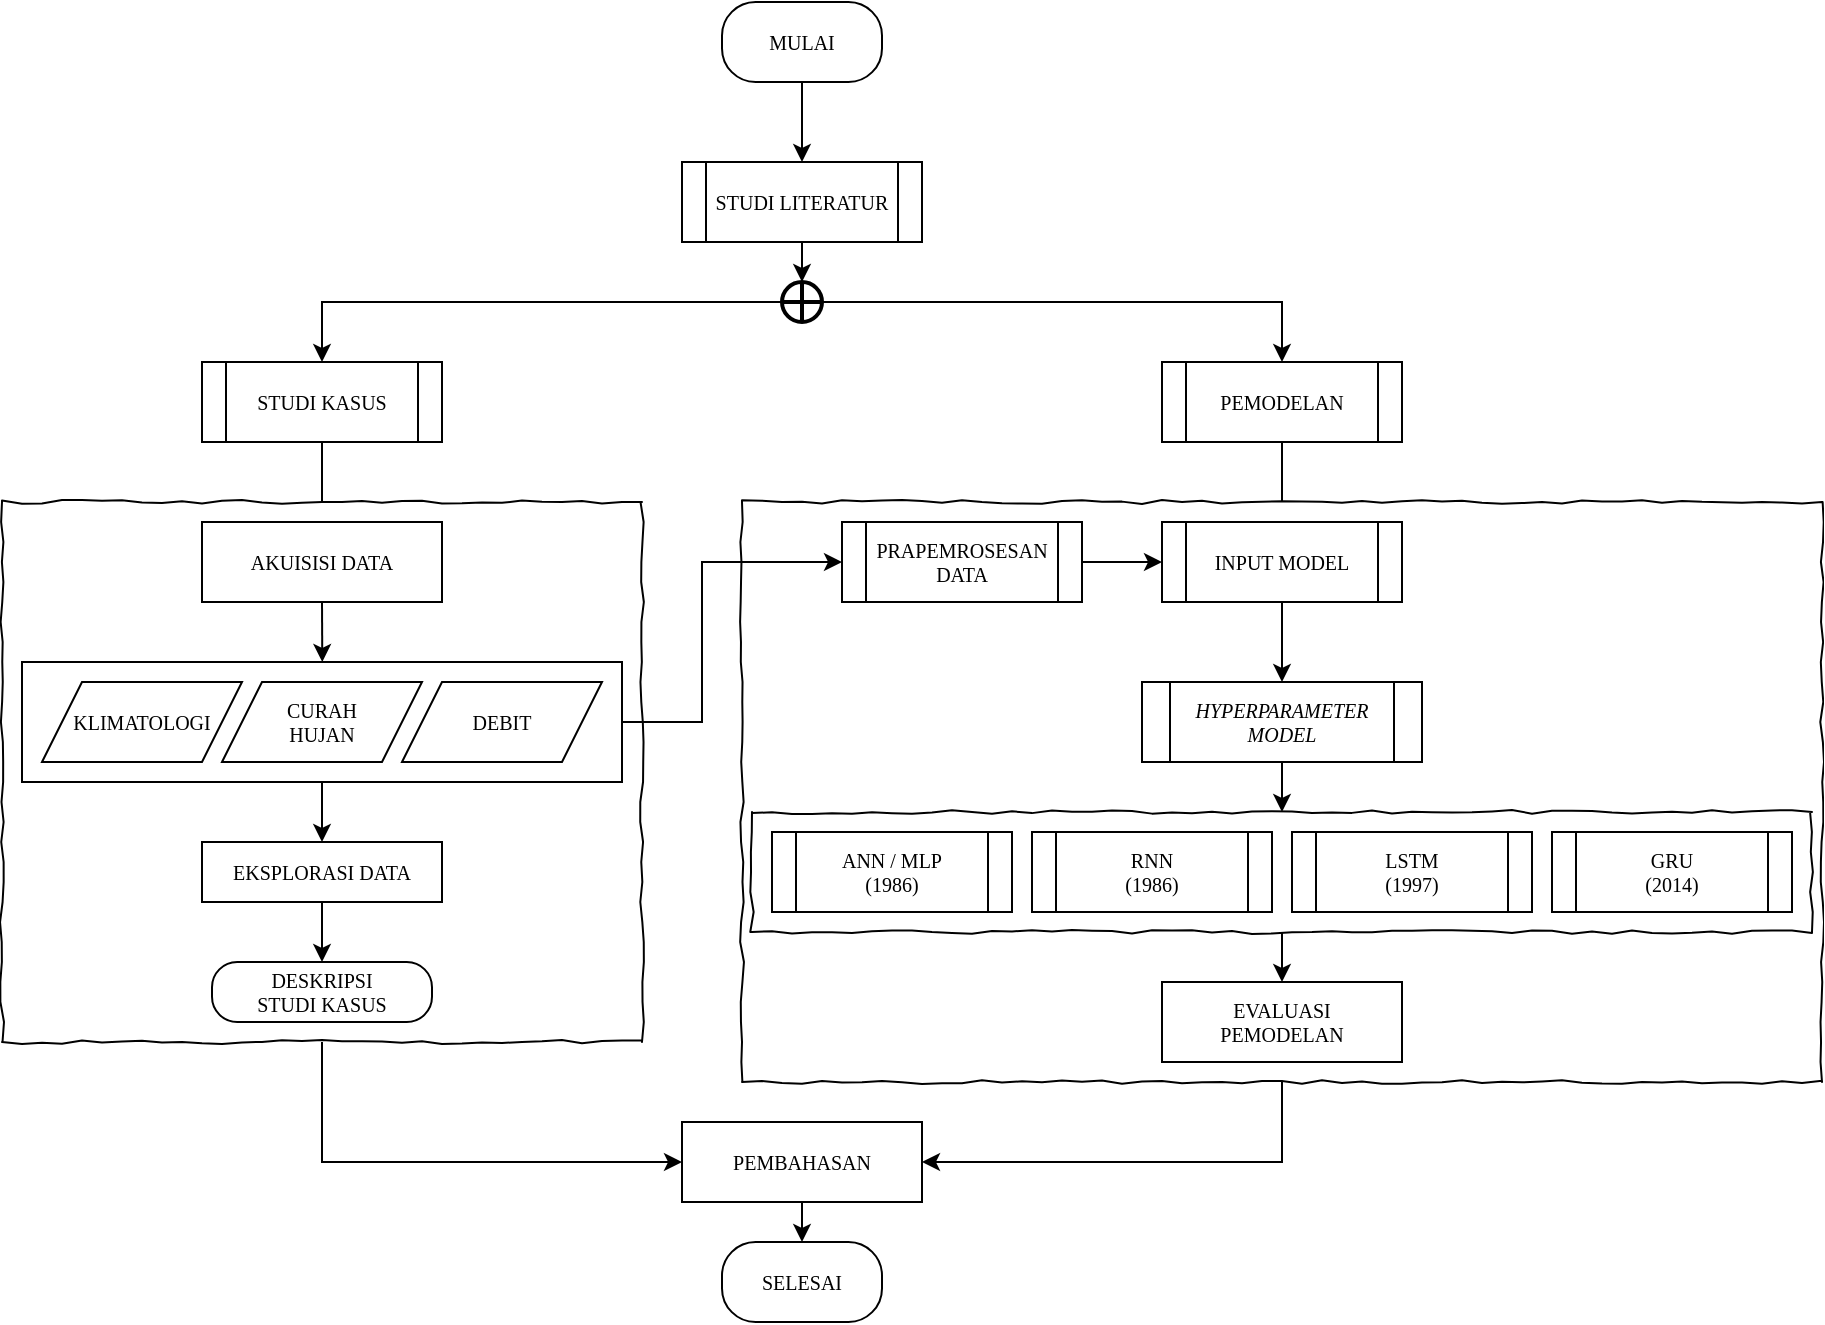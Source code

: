 <mxfile version="12.6.5" type="device"><diagram id="rY4MGKURSkDeZDLyaav-" name="Page-1"><mxGraphModel dx="1486" dy="416" grid="1" gridSize="10" guides="1" tooltips="1" connect="1" arrows="1" fold="1" page="0" pageScale="1" pageWidth="1169" pageHeight="827" math="0" shadow="0"><root><mxCell id="0"/><mxCell id="1" parent="0"/><mxCell id="0qk0OX6V8aZ5SQEd8_EY-36" value="" style="rounded=0;whiteSpace=wrap;html=1;fillColor=none;glass=0;comic=1;movable=1;fontFamily=Verdana;fontSize=10;" parent="1" vertex="1"><mxGeometry x="195" y="845" width="530" height="60" as="geometry"/></mxCell><mxCell id="PYvQJ7sxE0uHZwOtPH6D-1" value="" style="rounded=0;whiteSpace=wrap;html=1;fillColor=none;glass=0;comic=1;movable=1;fontFamily=Verdana;fontSize=10;" parent="1" vertex="1"><mxGeometry x="-180" y="690" width="320" height="270" as="geometry"/></mxCell><mxCell id="kpNJib6v2RzWPFCIlhko-9" value="SELESAI" style="rounded=1;whiteSpace=wrap;html=1;fillColor=#ffffff;fontFamily=Verdana;arcSize=42;fontSize=10;" parent="1" vertex="1"><mxGeometry x="180" y="1060" width="80" height="40" as="geometry"/></mxCell><mxCell id="0qk0OX6V8aZ5SQEd8_EY-22" style="edgeStyle=orthogonalEdgeStyle;rounded=0;orthogonalLoop=1;jettySize=auto;html=1;exitX=0.5;exitY=1;exitDx=0;exitDy=0;entryX=0.5;entryY=0;entryDx=0;entryDy=0;fontFamily=Verdana;fontSize=10;endArrow=none;endFill=0;" parent="1" source="kpNJib6v2RzWPFCIlhko-35" target="PYvQJ7sxE0uHZwOtPH6D-1" edge="1"><mxGeometry relative="1" as="geometry"/></mxCell><mxCell id="kpNJib6v2RzWPFCIlhko-35" value="STUDI KASUS" style="shape=process;whiteSpace=wrap;html=1;backgroundOutline=1;fillColor=#ffffff;fontFamily=Verdana;fontSize=10;" parent="1" vertex="1"><mxGeometry x="-80" y="620" width="120" height="40" as="geometry"/></mxCell><mxCell id="0qk0OX6V8aZ5SQEd8_EY-40" style="edgeStyle=orthogonalEdgeStyle;rounded=0;orthogonalLoop=1;jettySize=auto;html=1;entryX=0.5;entryY=0;entryDx=0;entryDy=0;endArrow=none;endFill=0;fontFamily=Verdana;fontSize=10;" parent="1" source="kpNJib6v2RzWPFCIlhko-36" target="PYvQJ7sxE0uHZwOtPH6D-8" edge="1"><mxGeometry relative="1" as="geometry"/></mxCell><mxCell id="kpNJib6v2RzWPFCIlhko-36" value="PEMODELAN" style="shape=process;whiteSpace=wrap;html=1;backgroundOutline=1;fillColor=#ffffff;fontFamily=Verdana;fontSize=10;" parent="1" vertex="1"><mxGeometry x="400" y="620" width="120" height="40" as="geometry"/></mxCell><mxCell id="kpNJib6v2RzWPFCIlhko-48" style="edgeStyle=orthogonalEdgeStyle;rounded=0;orthogonalLoop=1;jettySize=auto;html=1;exitX=0;exitY=0.5;exitDx=0;exitDy=0;exitPerimeter=0;entryX=0.5;entryY=0;entryDx=0;entryDy=0;endArrow=classic;endFill=1;fontFamily=Verdana;fontSize=10;" parent="1" source="kpNJib6v2RzWPFCIlhko-44" target="kpNJib6v2RzWPFCIlhko-35" edge="1"><mxGeometry relative="1" as="geometry"/></mxCell><mxCell id="PYvQJ7sxE0uHZwOtPH6D-36" style="edgeStyle=orthogonalEdgeStyle;rounded=0;orthogonalLoop=1;jettySize=auto;html=1;exitX=1;exitY=0.5;exitDx=0;exitDy=0;exitPerimeter=0;entryX=0.5;entryY=0;entryDx=0;entryDy=0;endArrow=classic;endFill=1;fontFamily=Verdana;fontSize=10;" parent="1" source="kpNJib6v2RzWPFCIlhko-44" target="kpNJib6v2RzWPFCIlhko-36" edge="1"><mxGeometry relative="1" as="geometry"/></mxCell><mxCell id="kpNJib6v2RzWPFCIlhko-44" value="" style="verticalLabelPosition=bottom;verticalAlign=top;html=1;strokeWidth=2;shape=mxgraph.flowchart.summing_function;fillColor=#ffffff;fontFamily=Verdana;fontSize=10;" parent="1" vertex="1"><mxGeometry x="210" y="580" width="20" height="20" as="geometry"/></mxCell><mxCell id="PYvQJ7sxE0uHZwOtPH6D-39" style="edgeStyle=orthogonalEdgeStyle;rounded=0;orthogonalLoop=1;jettySize=auto;html=1;exitX=0.5;exitY=1;exitDx=0;exitDy=0;entryX=0.5;entryY=0;entryDx=0;entryDy=0;endArrow=classic;endFill=1;fontFamily=Verdana;fontSize=10;" parent="1" source="PYvQJ7sxE0uHZwOtPH6D-18" target="kpNJib6v2RzWPFCIlhko-9" edge="1"><mxGeometry relative="1" as="geometry"/></mxCell><mxCell id="PYvQJ7sxE0uHZwOtPH6D-18" value="PEMBAHASAN" style="rounded=0;whiteSpace=wrap;html=1;fontFamily=Verdana;fontSize=10;" parent="1" vertex="1"><mxGeometry x="160" y="1000" width="120" height="40" as="geometry"/></mxCell><mxCell id="PYvQJ7sxE0uHZwOtPH6D-22" style="edgeStyle=orthogonalEdgeStyle;rounded=0;orthogonalLoop=1;jettySize=auto;html=1;exitX=0.5;exitY=1;exitDx=0;exitDy=0;entryX=0;entryY=0.5;entryDx=0;entryDy=0;endArrow=classic;endFill=1;fontFamily=Verdana;fontSize=10;" parent="1" source="PYvQJ7sxE0uHZwOtPH6D-1" target="PYvQJ7sxE0uHZwOtPH6D-18" edge="1"><mxGeometry relative="1" as="geometry"/></mxCell><mxCell id="0qk0OX6V8aZ5SQEd8_EY-17" style="edgeStyle=orthogonalEdgeStyle;rounded=0;orthogonalLoop=1;jettySize=auto;html=1;exitX=0.5;exitY=1;exitDx=0;exitDy=0;fontFamily=Verdana;fontSize=10;" parent="1" source="kpNJib6v2RzWPFCIlhko-50" edge="1"><mxGeometry relative="1" as="geometry"><mxPoint x="-19.857" y="770" as="targetPoint"/></mxGeometry></mxCell><mxCell id="kpNJib6v2RzWPFCIlhko-50" value="AKUISISI DATA" style="rounded=0;whiteSpace=wrap;html=1;fillColor=#ffffff;fontFamily=Verdana;fontSize=10;" parent="1" vertex="1"><mxGeometry x="-80" y="700" width="120" height="40" as="geometry"/></mxCell><mxCell id="0qk0OX6V8aZ5SQEd8_EY-4" style="edgeStyle=orthogonalEdgeStyle;rounded=0;orthogonalLoop=1;jettySize=auto;html=1;entryX=0.5;entryY=0;entryDx=0;entryDy=0;entryPerimeter=0;fontFamily=Verdana;fontSize=10;" parent="1" source="0qk0OX6V8aZ5SQEd8_EY-3" target="kpNJib6v2RzWPFCIlhko-44" edge="1"><mxGeometry relative="1" as="geometry"/></mxCell><mxCell id="0qk0OX6V8aZ5SQEd8_EY-3" value="STUDI LITERATUR" style="shape=process;whiteSpace=wrap;html=1;backgroundOutline=1;fillColor=#ffffff;fontFamily=Verdana;fontSize=10;" parent="1" vertex="1"><mxGeometry x="160" y="520" width="120" height="40" as="geometry"/></mxCell><mxCell id="0qk0OX6V8aZ5SQEd8_EY-6" style="edgeStyle=orthogonalEdgeStyle;rounded=0;orthogonalLoop=1;jettySize=auto;html=1;entryX=0.5;entryY=0;entryDx=0;entryDy=0;fontFamily=Verdana;fontSize=10;" parent="1" source="0qk0OX6V8aZ5SQEd8_EY-5" target="0qk0OX6V8aZ5SQEd8_EY-3" edge="1"><mxGeometry relative="1" as="geometry"/></mxCell><mxCell id="0qk0OX6V8aZ5SQEd8_EY-5" value="MULAI" style="rounded=1;whiteSpace=wrap;html=1;fillColor=#ffffff;fontFamily=Verdana;arcSize=42;fontSize=10;" parent="1" vertex="1"><mxGeometry x="180" y="440" width="80" height="40" as="geometry"/></mxCell><mxCell id="0qk0OX6V8aZ5SQEd8_EY-44" style="edgeStyle=orthogonalEdgeStyle;rounded=0;orthogonalLoop=1;jettySize=auto;html=1;entryX=1;entryY=0.5;entryDx=0;entryDy=0;endArrow=classic;endFill=1;fontFamily=Verdana;fontSize=10;" parent="1" source="PYvQJ7sxE0uHZwOtPH6D-8" target="PYvQJ7sxE0uHZwOtPH6D-18" edge="1"><mxGeometry relative="1" as="geometry"/></mxCell><mxCell id="PYvQJ7sxE0uHZwOtPH6D-8" value="" style="rounded=0;whiteSpace=wrap;html=1;glass=0;comic=1;fillColor=none;fontFamily=Verdana;fontSize=10;" parent="1" vertex="1"><mxGeometry x="190" y="690" width="540" height="290" as="geometry"/></mxCell><mxCell id="0qk0OX6V8aZ5SQEd8_EY-30" style="edgeStyle=orthogonalEdgeStyle;rounded=0;orthogonalLoop=1;jettySize=auto;html=1;entryX=0;entryY=0.5;entryDx=0;entryDy=0;endArrow=classic;endFill=1;fontFamily=Verdana;fontSize=10;" parent="1" source="kpNJib6v2RzWPFCIlhko-68" target="PYvQJ7sxE0uHZwOtPH6D-11" edge="1"><mxGeometry relative="1" as="geometry"/></mxCell><mxCell id="kpNJib6v2RzWPFCIlhko-68" value="PRAPEMROSESAN DATA" style="shape=process;whiteSpace=wrap;html=1;backgroundOutline=1;strokeWidth=1;fillColor=#ffffff;fontFamily=Verdana;fontSize=10;" parent="1" vertex="1"><mxGeometry x="240" y="700" width="120" height="40" as="geometry"/></mxCell><mxCell id="0qk0OX6V8aZ5SQEd8_EY-38" style="edgeStyle=orthogonalEdgeStyle;rounded=0;orthogonalLoop=1;jettySize=auto;html=1;entryX=0.5;entryY=0;entryDx=0;entryDy=0;endArrow=classic;endFill=1;fontFamily=Verdana;fontSize=10;" parent="1" source="PYvQJ7sxE0uHZwOtPH6D-11" target="0qk0OX6V8aZ5SQEd8_EY-32" edge="1"><mxGeometry relative="1" as="geometry"/></mxCell><mxCell id="PYvQJ7sxE0uHZwOtPH6D-11" value="INPUT MODEL" style="shape=process;whiteSpace=wrap;html=1;backgroundOutline=1;strokeWidth=1;fillColor=#ffffff;fontFamily=Verdana;fontSize=10;" parent="1" vertex="1"><mxGeometry x="400" y="700" width="120" height="40" as="geometry"/></mxCell><mxCell id="0qk0OX6V8aZ5SQEd8_EY-21" style="edgeStyle=orthogonalEdgeStyle;rounded=0;orthogonalLoop=1;jettySize=auto;html=1;entryX=0.5;entryY=0;entryDx=0;entryDy=0;fontFamily=Verdana;fontSize=10;" parent="1" source="0qk0OX6V8aZ5SQEd8_EY-12" target="0qk0OX6V8aZ5SQEd8_EY-20" edge="1"><mxGeometry relative="1" as="geometry"/></mxCell><mxCell id="0qk0OX6V8aZ5SQEd8_EY-12" value="EKSPLORASI DATA" style="rounded=0;whiteSpace=wrap;html=1;fontFamily=Verdana;fontSize=10;" parent="1" vertex="1"><mxGeometry x="-80" y="860" width="120" height="30" as="geometry"/></mxCell><mxCell id="0qk0OX6V8aZ5SQEd8_EY-14" value="" style="group;fontFamily=Verdana;fontSize=10;" parent="1" vertex="1" connectable="0"><mxGeometry x="-170" y="770" width="300" height="60" as="geometry"/></mxCell><mxCell id="0qk0OX6V8aZ5SQEd8_EY-13" value="" style="rounded=0;whiteSpace=wrap;html=1;fillColor=none;fontFamily=Verdana;fontSize=10;" parent="0qk0OX6V8aZ5SQEd8_EY-14" vertex="1"><mxGeometry width="300" height="60" as="geometry"/></mxCell><mxCell id="kpNJib6v2RzWPFCIlhko-52" value="KLIMATOLOGI" style="shape=parallelogram;perimeter=parallelogramPerimeter;whiteSpace=wrap;html=1;dashed=0;strokeWidth=1;fillColor=#ffffff;fontFamily=Verdana;fontSize=10;" parent="0qk0OX6V8aZ5SQEd8_EY-14" vertex="1"><mxGeometry x="10" y="10" width="100" height="40" as="geometry"/></mxCell><mxCell id="0qk0OX6V8aZ5SQEd8_EY-8" value="CURAH&lt;br style=&quot;font-size: 10px;&quot;&gt;HUJAN" style="shape=parallelogram;perimeter=parallelogramPerimeter;whiteSpace=wrap;html=1;dashed=0;strokeWidth=1;fillColor=#ffffff;fontFamily=Verdana;fontSize=10;" parent="0qk0OX6V8aZ5SQEd8_EY-14" vertex="1"><mxGeometry x="100" y="10" width="100" height="40" as="geometry"/></mxCell><mxCell id="0qk0OX6V8aZ5SQEd8_EY-9" value="DEBIT" style="shape=parallelogram;perimeter=parallelogramPerimeter;whiteSpace=wrap;html=1;dashed=0;strokeWidth=1;fillColor=#ffffff;fontFamily=Verdana;fontSize=10;" parent="0qk0OX6V8aZ5SQEd8_EY-14" vertex="1"><mxGeometry x="190" y="10" width="100" height="40" as="geometry"/></mxCell><mxCell id="0qk0OX6V8aZ5SQEd8_EY-18" style="edgeStyle=orthogonalEdgeStyle;rounded=0;orthogonalLoop=1;jettySize=auto;html=1;entryX=0.5;entryY=0;entryDx=0;entryDy=0;fontFamily=Verdana;fontSize=10;" parent="1" source="0qk0OX6V8aZ5SQEd8_EY-13" target="0qk0OX6V8aZ5SQEd8_EY-12" edge="1"><mxGeometry relative="1" as="geometry"/></mxCell><mxCell id="0qk0OX6V8aZ5SQEd8_EY-20" value="DESKRIPSI&lt;br&gt;STUDI KASUS" style="rounded=1;whiteSpace=wrap;html=1;fillColor=#ffffff;fontFamily=Verdana;arcSize=42;fontSize=10;" parent="1" vertex="1"><mxGeometry x="-75" y="920" width="110" height="30" as="geometry"/></mxCell><mxCell id="0qk0OX6V8aZ5SQEd8_EY-27" style="edgeStyle=orthogonalEdgeStyle;rounded=0;orthogonalLoop=1;jettySize=auto;html=1;entryX=0;entryY=0.5;entryDx=0;entryDy=0;fontFamily=Verdana;fontSize=10;" parent="1" source="0qk0OX6V8aZ5SQEd8_EY-13" target="kpNJib6v2RzWPFCIlhko-68" edge="1"><mxGeometry relative="1" as="geometry"><Array as="points"><mxPoint x="170" y="800"/><mxPoint x="170" y="720"/></Array></mxGeometry></mxCell><mxCell id="0qk0OX6V8aZ5SQEd8_EY-39" style="edgeStyle=orthogonalEdgeStyle;rounded=0;orthogonalLoop=1;jettySize=auto;html=1;entryX=0.5;entryY=0;entryDx=0;entryDy=0;endArrow=classic;endFill=1;fontFamily=Verdana;fontSize=10;" parent="1" source="0qk0OX6V8aZ5SQEd8_EY-32" target="0qk0OX6V8aZ5SQEd8_EY-36" edge="1"><mxGeometry relative="1" as="geometry"/></mxCell><mxCell id="0qk0OX6V8aZ5SQEd8_EY-32" value="&lt;i&gt;HYPERPARAMETER MODEL&lt;/i&gt;" style="shape=process;whiteSpace=wrap;html=1;backgroundOutline=1;strokeWidth=1;fillColor=#ffffff;fontFamily=Verdana;fontSize=10;" parent="1" vertex="1"><mxGeometry x="390" y="780" width="140" height="40" as="geometry"/></mxCell><mxCell id="0qk0OX6V8aZ5SQEd8_EY-35" value="EVALUASI&lt;br&gt;PEMODELAN" style="rounded=0;whiteSpace=wrap;html=1;fillColor=#ffffff;fontFamily=Verdana;fontSize=10;" parent="1" vertex="1"><mxGeometry x="400" y="930" width="120" height="40" as="geometry"/></mxCell><mxCell id="0qk0OX6V8aZ5SQEd8_EY-41" style="edgeStyle=orthogonalEdgeStyle;rounded=0;orthogonalLoop=1;jettySize=auto;html=1;entryX=0.5;entryY=0;entryDx=0;entryDy=0;endArrow=classic;endFill=1;fontFamily=Verdana;fontSize=10;" parent="1" source="0qk0OX6V8aZ5SQEd8_EY-36" target="0qk0OX6V8aZ5SQEd8_EY-35" edge="1"><mxGeometry relative="1" as="geometry"/></mxCell><mxCell id="kpNJib6v2RzWPFCIlhko-58" value="RNN&lt;br style=&quot;font-size: 10px&quot;&gt;(1986)" style="shape=process;whiteSpace=wrap;html=1;backgroundOutline=1;strokeWidth=1;fillColor=#ffffff;fontFamily=Verdana;fontSize=10;" parent="1" vertex="1"><mxGeometry x="335" y="855" width="120" height="40" as="geometry"/></mxCell><mxCell id="kpNJib6v2RzWPFCIlhko-59" value="LSTM&lt;br style=&quot;font-size: 10px;&quot;&gt;(1997)" style="shape=process;whiteSpace=wrap;html=1;backgroundOutline=1;strokeWidth=1;fillColor=#ffffff;fontFamily=Verdana;fontSize=10;" parent="1" vertex="1"><mxGeometry x="465" y="855" width="120" height="40" as="geometry"/></mxCell><mxCell id="kpNJib6v2RzWPFCIlhko-60" value="GRU&lt;br style=&quot;font-size: 10px;&quot;&gt;(2014)" style="shape=process;whiteSpace=wrap;html=1;backgroundOutline=1;strokeWidth=1;fillColor=#ffffff;fontFamily=Verdana;fontSize=10;" parent="1" vertex="1"><mxGeometry x="595" y="855" width="120" height="40" as="geometry"/></mxCell><mxCell id="0qk0OX6V8aZ5SQEd8_EY-28" value="ANN / MLP&lt;br&gt;(1986)" style="shape=process;whiteSpace=wrap;html=1;backgroundOutline=1;strokeWidth=1;fillColor=#ffffff;fontFamily=Verdana;fontSize=10;" parent="1" vertex="1"><mxGeometry x="205" y="855" width="120" height="40" as="geometry"/></mxCell></root></mxGraphModel></diagram></mxfile>